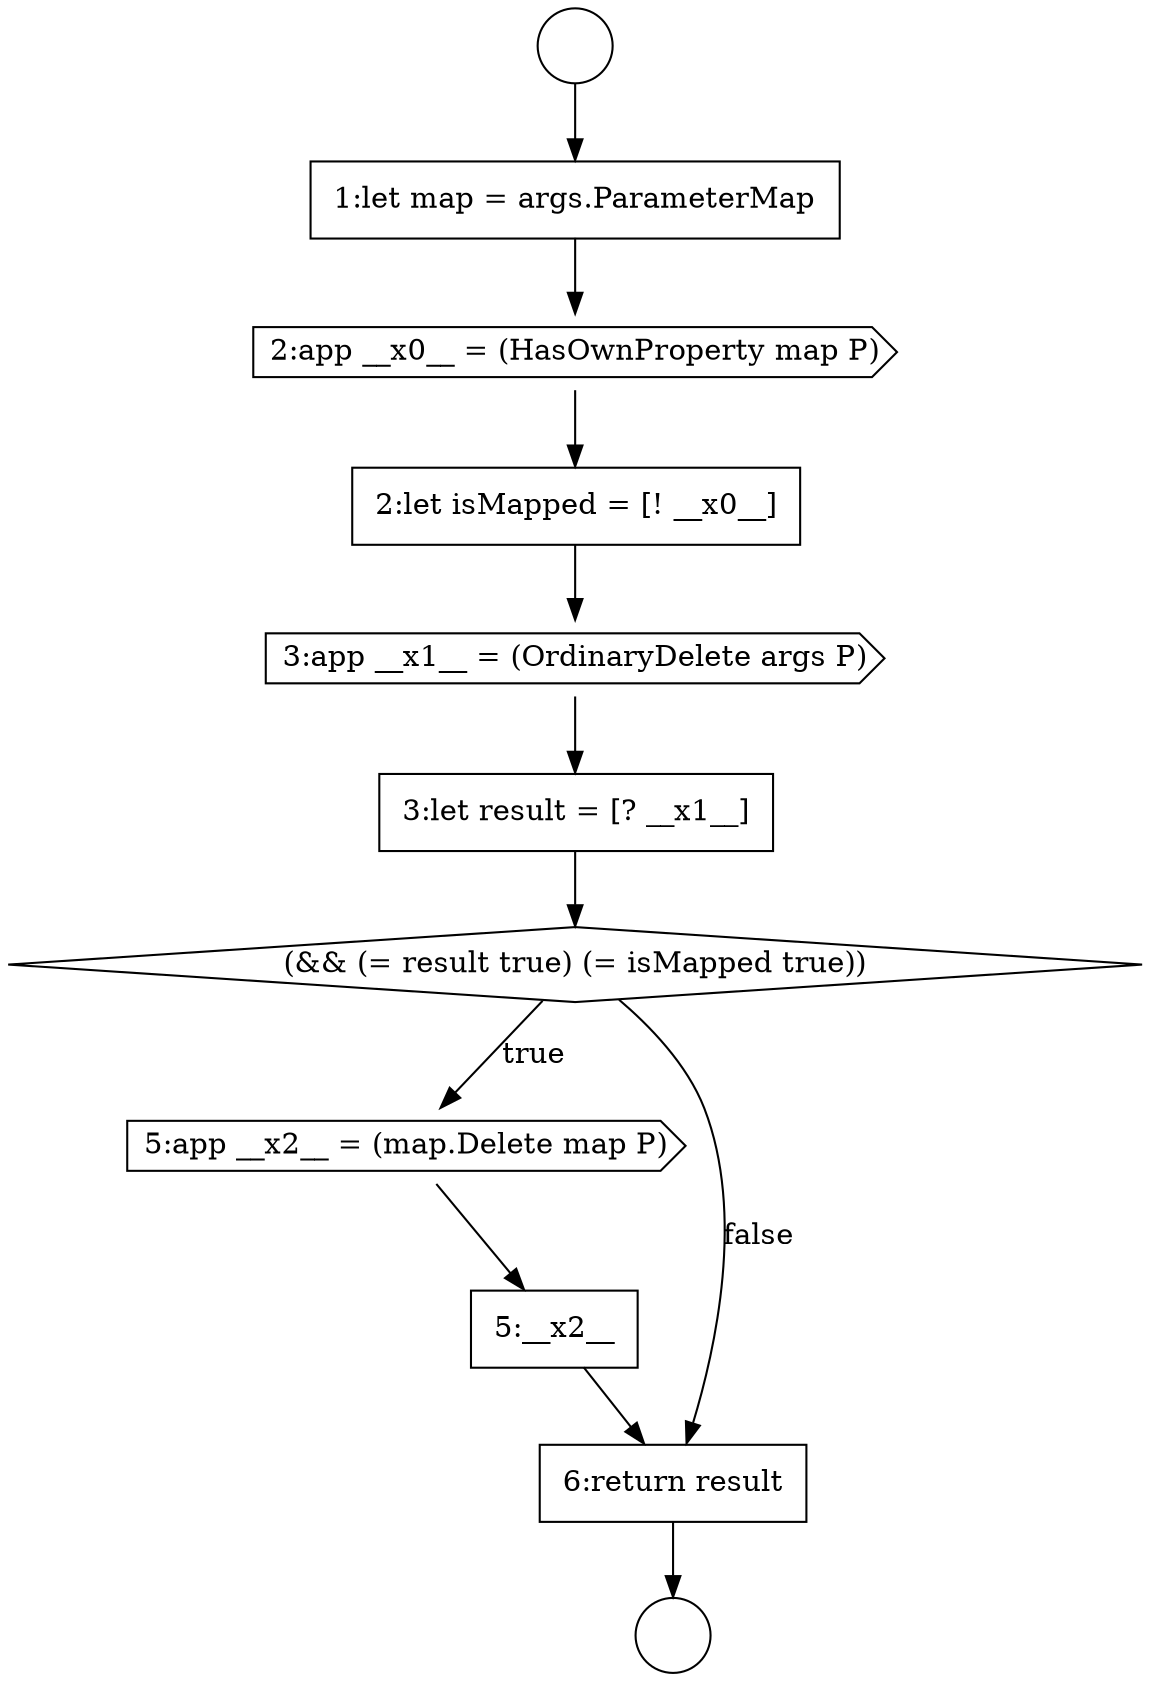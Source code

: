 digraph {
  node2808 [shape=cds, label=<<font color="black">2:app __x0__ = (HasOwnProperty map P)</font>> color="black" fillcolor="white" style=filled]
  node2814 [shape=none, margin=0, label=<<font color="black">
    <table border="0" cellborder="1" cellspacing="0" cellpadding="10">
      <tr><td align="left">5:__x2__</td></tr>
    </table>
  </font>> color="black" fillcolor="white" style=filled]
  node2809 [shape=none, margin=0, label=<<font color="black">
    <table border="0" cellborder="1" cellspacing="0" cellpadding="10">
      <tr><td align="left">2:let isMapped = [! __x0__]</td></tr>
    </table>
  </font>> color="black" fillcolor="white" style=filled]
  node2805 [shape=circle label=" " color="black" fillcolor="white" style=filled]
  node2813 [shape=cds, label=<<font color="black">5:app __x2__ = (map.Delete map P)</font>> color="black" fillcolor="white" style=filled]
  node2806 [shape=circle label=" " color="black" fillcolor="white" style=filled]
  node2812 [shape=diamond, label=<<font color="black">(&amp;&amp; (= result true) (= isMapped true))</font>> color="black" fillcolor="white" style=filled]
  node2807 [shape=none, margin=0, label=<<font color="black">
    <table border="0" cellborder="1" cellspacing="0" cellpadding="10">
      <tr><td align="left">1:let map = args.ParameterMap</td></tr>
    </table>
  </font>> color="black" fillcolor="white" style=filled]
  node2811 [shape=none, margin=0, label=<<font color="black">
    <table border="0" cellborder="1" cellspacing="0" cellpadding="10">
      <tr><td align="left">3:let result = [? __x1__]</td></tr>
    </table>
  </font>> color="black" fillcolor="white" style=filled]
  node2815 [shape=none, margin=0, label=<<font color="black">
    <table border="0" cellborder="1" cellspacing="0" cellpadding="10">
      <tr><td align="left">6:return result</td></tr>
    </table>
  </font>> color="black" fillcolor="white" style=filled]
  node2810 [shape=cds, label=<<font color="black">3:app __x1__ = (OrdinaryDelete args P)</font>> color="black" fillcolor="white" style=filled]
  node2813 -> node2814 [ color="black"]
  node2812 -> node2813 [label=<<font color="black">true</font>> color="black"]
  node2812 -> node2815 [label=<<font color="black">false</font>> color="black"]
  node2811 -> node2812 [ color="black"]
  node2808 -> node2809 [ color="black"]
  node2814 -> node2815 [ color="black"]
  node2807 -> node2808 [ color="black"]
  node2809 -> node2810 [ color="black"]
  node2810 -> node2811 [ color="black"]
  node2815 -> node2806 [ color="black"]
  node2805 -> node2807 [ color="black"]
}
